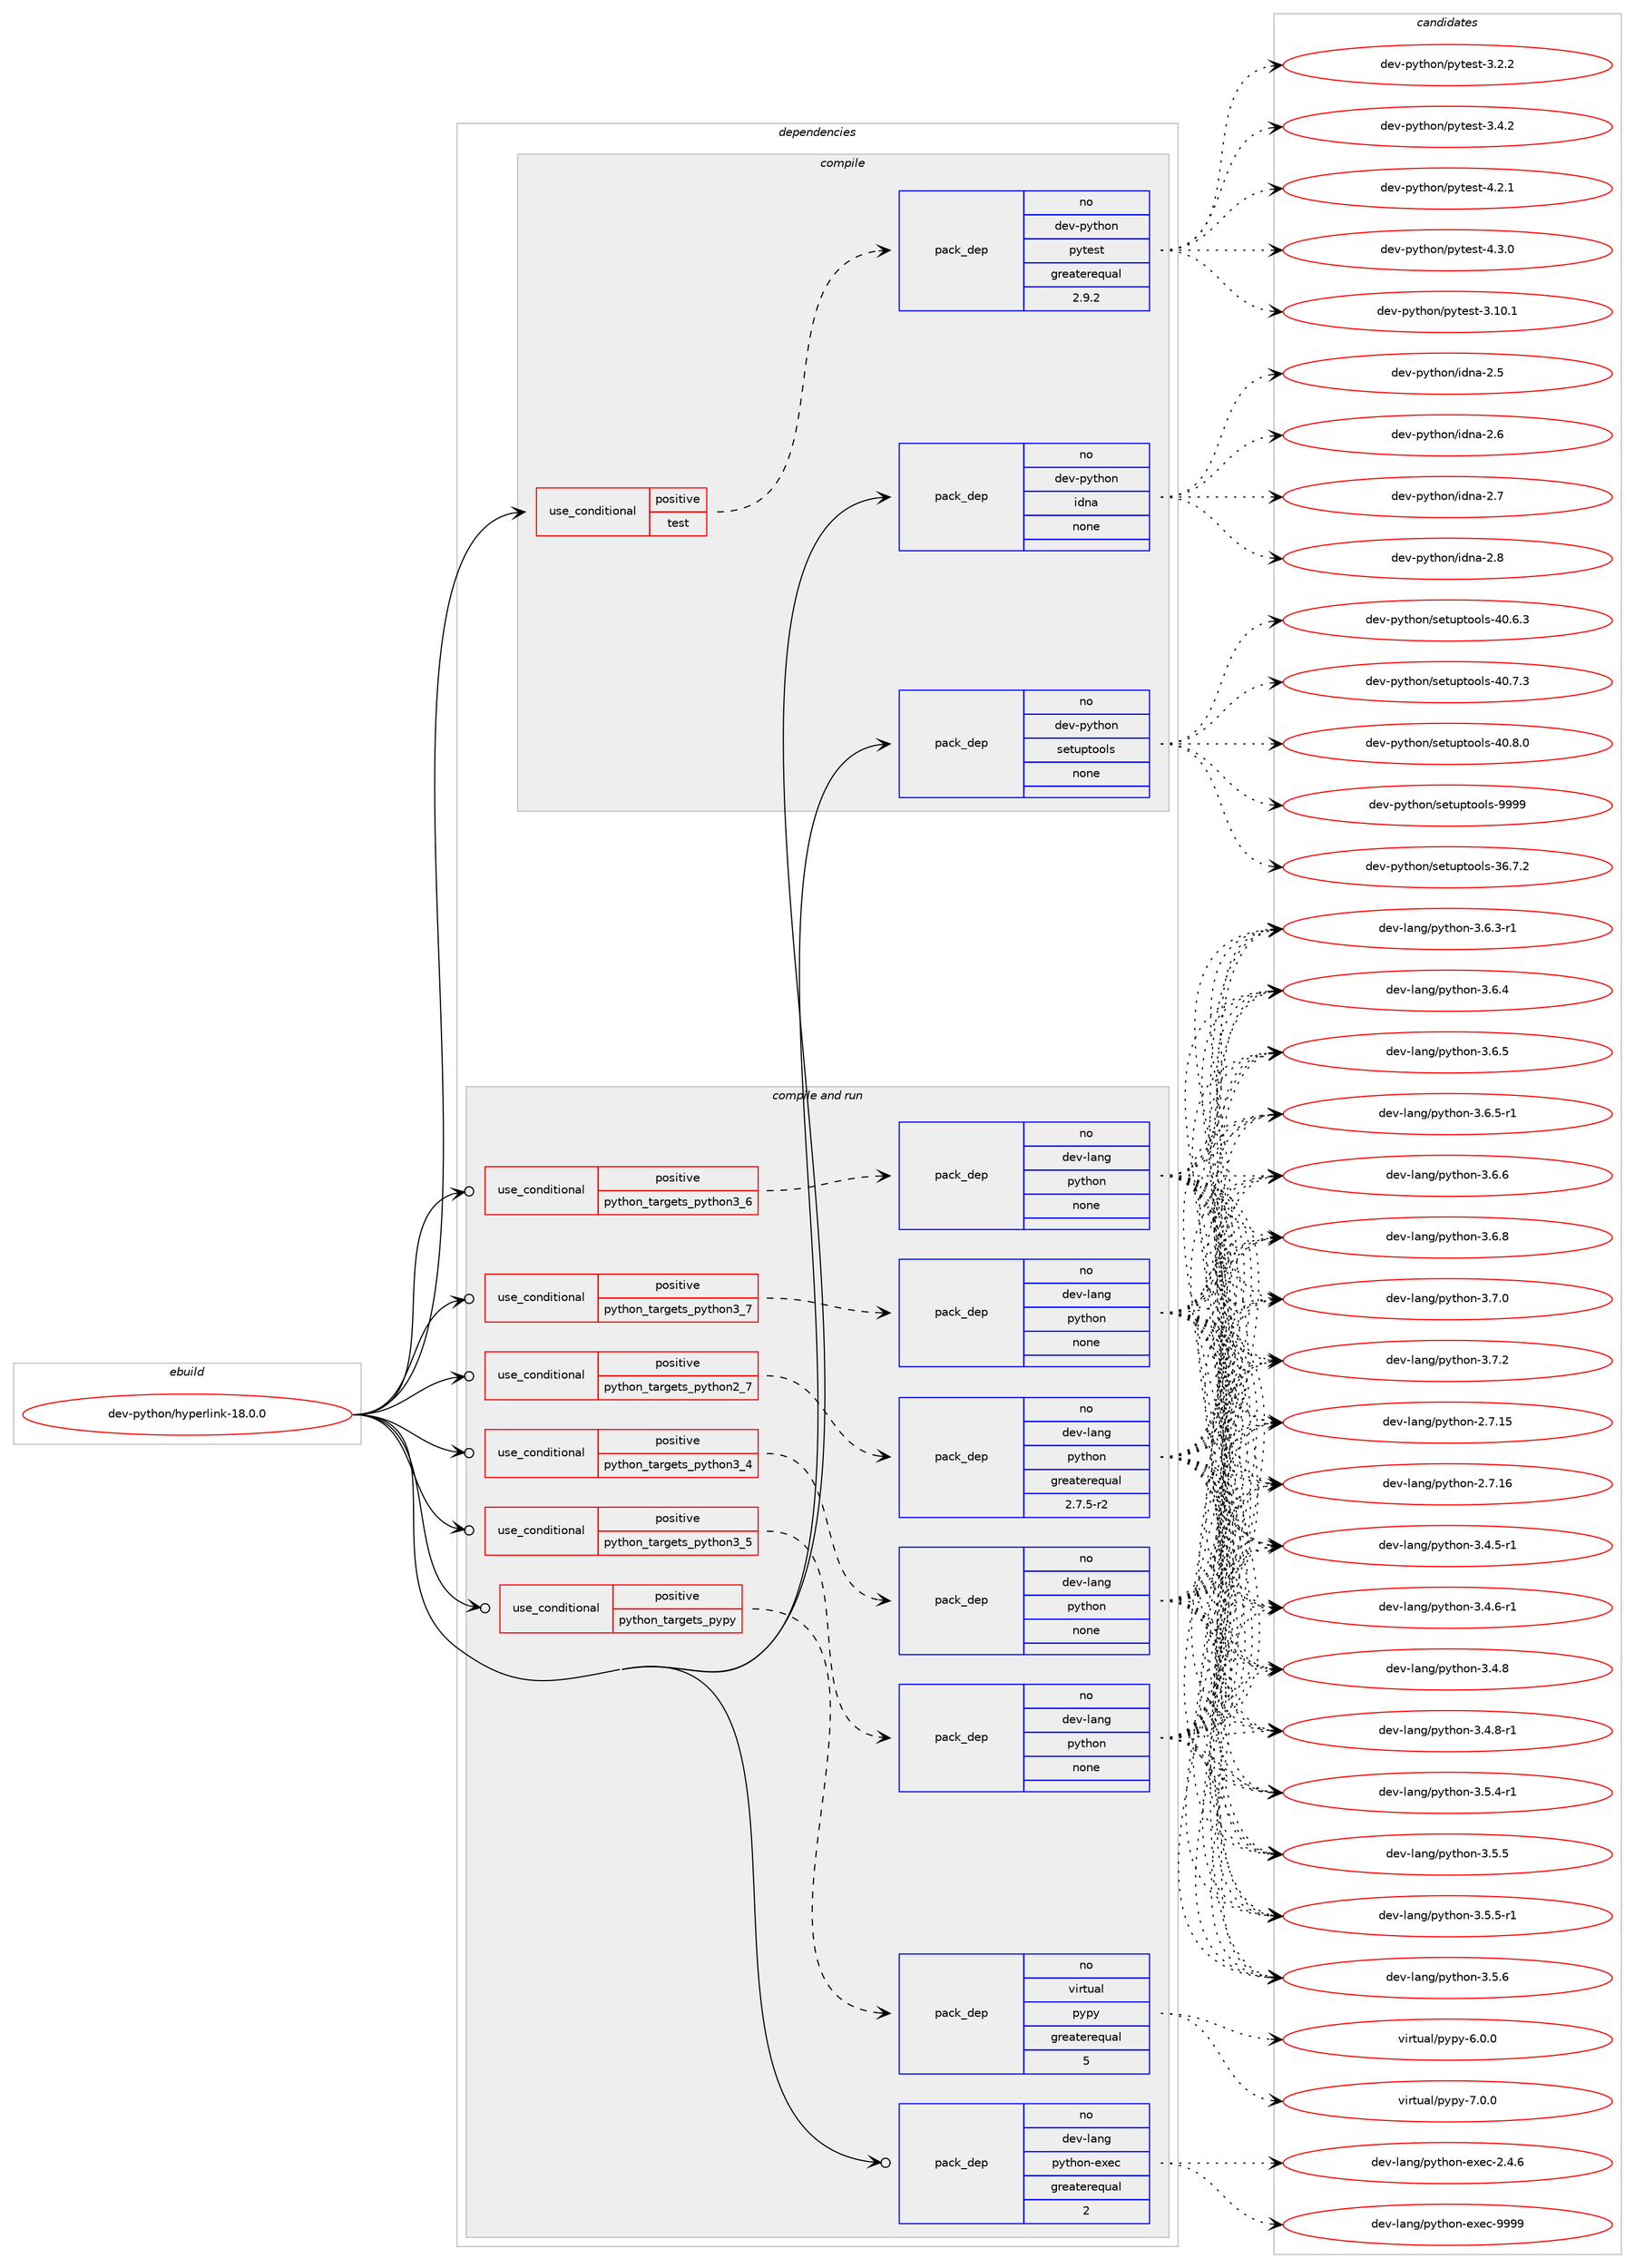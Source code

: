 digraph prolog {

# *************
# Graph options
# *************

newrank=true;
concentrate=true;
compound=true;
graph [rankdir=LR,fontname=Helvetica,fontsize=10,ranksep=1.5];#, ranksep=2.5, nodesep=0.2];
edge  [arrowhead=vee];
node  [fontname=Helvetica,fontsize=10];

# **********
# The ebuild
# **********

subgraph cluster_leftcol {
color=gray;
rank=same;
label=<<i>ebuild</i>>;
id [label="dev-python/hyperlink-18.0.0", color=red, width=4, href="../dev-python/hyperlink-18.0.0.svg"];
}

# ****************
# The dependencies
# ****************

subgraph cluster_midcol {
color=gray;
label=<<i>dependencies</i>>;
subgraph cluster_compile {
fillcolor="#eeeeee";
style=filled;
label=<<i>compile</i>>;
subgraph cond375567 {
dependency1413260 [label=<<TABLE BORDER="0" CELLBORDER="1" CELLSPACING="0" CELLPADDING="4"><TR><TD ROWSPAN="3" CELLPADDING="10">use_conditional</TD></TR><TR><TD>positive</TD></TR><TR><TD>test</TD></TR></TABLE>>, shape=none, color=red];
subgraph pack1014424 {
dependency1413261 [label=<<TABLE BORDER="0" CELLBORDER="1" CELLSPACING="0" CELLPADDING="4" WIDTH="220"><TR><TD ROWSPAN="6" CELLPADDING="30">pack_dep</TD></TR><TR><TD WIDTH="110">no</TD></TR><TR><TD>dev-python</TD></TR><TR><TD>pytest</TD></TR><TR><TD>greaterequal</TD></TR><TR><TD>2.9.2</TD></TR></TABLE>>, shape=none, color=blue];
}
dependency1413260:e -> dependency1413261:w [weight=20,style="dashed",arrowhead="vee"];
}
id:e -> dependency1413260:w [weight=20,style="solid",arrowhead="vee"];
subgraph pack1014425 {
dependency1413262 [label=<<TABLE BORDER="0" CELLBORDER="1" CELLSPACING="0" CELLPADDING="4" WIDTH="220"><TR><TD ROWSPAN="6" CELLPADDING="30">pack_dep</TD></TR><TR><TD WIDTH="110">no</TD></TR><TR><TD>dev-python</TD></TR><TR><TD>idna</TD></TR><TR><TD>none</TD></TR><TR><TD></TD></TR></TABLE>>, shape=none, color=blue];
}
id:e -> dependency1413262:w [weight=20,style="solid",arrowhead="vee"];
subgraph pack1014426 {
dependency1413263 [label=<<TABLE BORDER="0" CELLBORDER="1" CELLSPACING="0" CELLPADDING="4" WIDTH="220"><TR><TD ROWSPAN="6" CELLPADDING="30">pack_dep</TD></TR><TR><TD WIDTH="110">no</TD></TR><TR><TD>dev-python</TD></TR><TR><TD>setuptools</TD></TR><TR><TD>none</TD></TR><TR><TD></TD></TR></TABLE>>, shape=none, color=blue];
}
id:e -> dependency1413263:w [weight=20,style="solid",arrowhead="vee"];
}
subgraph cluster_compileandrun {
fillcolor="#eeeeee";
style=filled;
label=<<i>compile and run</i>>;
subgraph cond375568 {
dependency1413264 [label=<<TABLE BORDER="0" CELLBORDER="1" CELLSPACING="0" CELLPADDING="4"><TR><TD ROWSPAN="3" CELLPADDING="10">use_conditional</TD></TR><TR><TD>positive</TD></TR><TR><TD>python_targets_pypy</TD></TR></TABLE>>, shape=none, color=red];
subgraph pack1014427 {
dependency1413265 [label=<<TABLE BORDER="0" CELLBORDER="1" CELLSPACING="0" CELLPADDING="4" WIDTH="220"><TR><TD ROWSPAN="6" CELLPADDING="30">pack_dep</TD></TR><TR><TD WIDTH="110">no</TD></TR><TR><TD>virtual</TD></TR><TR><TD>pypy</TD></TR><TR><TD>greaterequal</TD></TR><TR><TD>5</TD></TR></TABLE>>, shape=none, color=blue];
}
dependency1413264:e -> dependency1413265:w [weight=20,style="dashed",arrowhead="vee"];
}
id:e -> dependency1413264:w [weight=20,style="solid",arrowhead="odotvee"];
subgraph cond375569 {
dependency1413266 [label=<<TABLE BORDER="0" CELLBORDER="1" CELLSPACING="0" CELLPADDING="4"><TR><TD ROWSPAN="3" CELLPADDING="10">use_conditional</TD></TR><TR><TD>positive</TD></TR><TR><TD>python_targets_python2_7</TD></TR></TABLE>>, shape=none, color=red];
subgraph pack1014428 {
dependency1413267 [label=<<TABLE BORDER="0" CELLBORDER="1" CELLSPACING="0" CELLPADDING="4" WIDTH="220"><TR><TD ROWSPAN="6" CELLPADDING="30">pack_dep</TD></TR><TR><TD WIDTH="110">no</TD></TR><TR><TD>dev-lang</TD></TR><TR><TD>python</TD></TR><TR><TD>greaterequal</TD></TR><TR><TD>2.7.5-r2</TD></TR></TABLE>>, shape=none, color=blue];
}
dependency1413266:e -> dependency1413267:w [weight=20,style="dashed",arrowhead="vee"];
}
id:e -> dependency1413266:w [weight=20,style="solid",arrowhead="odotvee"];
subgraph cond375570 {
dependency1413268 [label=<<TABLE BORDER="0" CELLBORDER="1" CELLSPACING="0" CELLPADDING="4"><TR><TD ROWSPAN="3" CELLPADDING="10">use_conditional</TD></TR><TR><TD>positive</TD></TR><TR><TD>python_targets_python3_4</TD></TR></TABLE>>, shape=none, color=red];
subgraph pack1014429 {
dependency1413269 [label=<<TABLE BORDER="0" CELLBORDER="1" CELLSPACING="0" CELLPADDING="4" WIDTH="220"><TR><TD ROWSPAN="6" CELLPADDING="30">pack_dep</TD></TR><TR><TD WIDTH="110">no</TD></TR><TR><TD>dev-lang</TD></TR><TR><TD>python</TD></TR><TR><TD>none</TD></TR><TR><TD></TD></TR></TABLE>>, shape=none, color=blue];
}
dependency1413268:e -> dependency1413269:w [weight=20,style="dashed",arrowhead="vee"];
}
id:e -> dependency1413268:w [weight=20,style="solid",arrowhead="odotvee"];
subgraph cond375571 {
dependency1413270 [label=<<TABLE BORDER="0" CELLBORDER="1" CELLSPACING="0" CELLPADDING="4"><TR><TD ROWSPAN="3" CELLPADDING="10">use_conditional</TD></TR><TR><TD>positive</TD></TR><TR><TD>python_targets_python3_5</TD></TR></TABLE>>, shape=none, color=red];
subgraph pack1014430 {
dependency1413271 [label=<<TABLE BORDER="0" CELLBORDER="1" CELLSPACING="0" CELLPADDING="4" WIDTH="220"><TR><TD ROWSPAN="6" CELLPADDING="30">pack_dep</TD></TR><TR><TD WIDTH="110">no</TD></TR><TR><TD>dev-lang</TD></TR><TR><TD>python</TD></TR><TR><TD>none</TD></TR><TR><TD></TD></TR></TABLE>>, shape=none, color=blue];
}
dependency1413270:e -> dependency1413271:w [weight=20,style="dashed",arrowhead="vee"];
}
id:e -> dependency1413270:w [weight=20,style="solid",arrowhead="odotvee"];
subgraph cond375572 {
dependency1413272 [label=<<TABLE BORDER="0" CELLBORDER="1" CELLSPACING="0" CELLPADDING="4"><TR><TD ROWSPAN="3" CELLPADDING="10">use_conditional</TD></TR><TR><TD>positive</TD></TR><TR><TD>python_targets_python3_6</TD></TR></TABLE>>, shape=none, color=red];
subgraph pack1014431 {
dependency1413273 [label=<<TABLE BORDER="0" CELLBORDER="1" CELLSPACING="0" CELLPADDING="4" WIDTH="220"><TR><TD ROWSPAN="6" CELLPADDING="30">pack_dep</TD></TR><TR><TD WIDTH="110">no</TD></TR><TR><TD>dev-lang</TD></TR><TR><TD>python</TD></TR><TR><TD>none</TD></TR><TR><TD></TD></TR></TABLE>>, shape=none, color=blue];
}
dependency1413272:e -> dependency1413273:w [weight=20,style="dashed",arrowhead="vee"];
}
id:e -> dependency1413272:w [weight=20,style="solid",arrowhead="odotvee"];
subgraph cond375573 {
dependency1413274 [label=<<TABLE BORDER="0" CELLBORDER="1" CELLSPACING="0" CELLPADDING="4"><TR><TD ROWSPAN="3" CELLPADDING="10">use_conditional</TD></TR><TR><TD>positive</TD></TR><TR><TD>python_targets_python3_7</TD></TR></TABLE>>, shape=none, color=red];
subgraph pack1014432 {
dependency1413275 [label=<<TABLE BORDER="0" CELLBORDER="1" CELLSPACING="0" CELLPADDING="4" WIDTH="220"><TR><TD ROWSPAN="6" CELLPADDING="30">pack_dep</TD></TR><TR><TD WIDTH="110">no</TD></TR><TR><TD>dev-lang</TD></TR><TR><TD>python</TD></TR><TR><TD>none</TD></TR><TR><TD></TD></TR></TABLE>>, shape=none, color=blue];
}
dependency1413274:e -> dependency1413275:w [weight=20,style="dashed",arrowhead="vee"];
}
id:e -> dependency1413274:w [weight=20,style="solid",arrowhead="odotvee"];
subgraph pack1014433 {
dependency1413276 [label=<<TABLE BORDER="0" CELLBORDER="1" CELLSPACING="0" CELLPADDING="4" WIDTH="220"><TR><TD ROWSPAN="6" CELLPADDING="30">pack_dep</TD></TR><TR><TD WIDTH="110">no</TD></TR><TR><TD>dev-lang</TD></TR><TR><TD>python-exec</TD></TR><TR><TD>greaterequal</TD></TR><TR><TD>2</TD></TR></TABLE>>, shape=none, color=blue];
}
id:e -> dependency1413276:w [weight=20,style="solid",arrowhead="odotvee"];
}
subgraph cluster_run {
fillcolor="#eeeeee";
style=filled;
label=<<i>run</i>>;
}
}

# **************
# The candidates
# **************

subgraph cluster_choices {
rank=same;
color=gray;
label=<<i>candidates</i>>;

subgraph choice1014424 {
color=black;
nodesep=1;
choice100101118451121211161041111104711212111610111511645514649484649 [label="dev-python/pytest-3.10.1", color=red, width=4,href="../dev-python/pytest-3.10.1.svg"];
choice1001011184511212111610411111047112121116101115116455146504650 [label="dev-python/pytest-3.2.2", color=red, width=4,href="../dev-python/pytest-3.2.2.svg"];
choice1001011184511212111610411111047112121116101115116455146524650 [label="dev-python/pytest-3.4.2", color=red, width=4,href="../dev-python/pytest-3.4.2.svg"];
choice1001011184511212111610411111047112121116101115116455246504649 [label="dev-python/pytest-4.2.1", color=red, width=4,href="../dev-python/pytest-4.2.1.svg"];
choice1001011184511212111610411111047112121116101115116455246514648 [label="dev-python/pytest-4.3.0", color=red, width=4,href="../dev-python/pytest-4.3.0.svg"];
dependency1413261:e -> choice100101118451121211161041111104711212111610111511645514649484649:w [style=dotted,weight="100"];
dependency1413261:e -> choice1001011184511212111610411111047112121116101115116455146504650:w [style=dotted,weight="100"];
dependency1413261:e -> choice1001011184511212111610411111047112121116101115116455146524650:w [style=dotted,weight="100"];
dependency1413261:e -> choice1001011184511212111610411111047112121116101115116455246504649:w [style=dotted,weight="100"];
dependency1413261:e -> choice1001011184511212111610411111047112121116101115116455246514648:w [style=dotted,weight="100"];
}
subgraph choice1014425 {
color=black;
nodesep=1;
choice10010111845112121116104111110471051001109745504653 [label="dev-python/idna-2.5", color=red, width=4,href="../dev-python/idna-2.5.svg"];
choice10010111845112121116104111110471051001109745504654 [label="dev-python/idna-2.6", color=red, width=4,href="../dev-python/idna-2.6.svg"];
choice10010111845112121116104111110471051001109745504655 [label="dev-python/idna-2.7", color=red, width=4,href="../dev-python/idna-2.7.svg"];
choice10010111845112121116104111110471051001109745504656 [label="dev-python/idna-2.8", color=red, width=4,href="../dev-python/idna-2.8.svg"];
dependency1413262:e -> choice10010111845112121116104111110471051001109745504653:w [style=dotted,weight="100"];
dependency1413262:e -> choice10010111845112121116104111110471051001109745504654:w [style=dotted,weight="100"];
dependency1413262:e -> choice10010111845112121116104111110471051001109745504655:w [style=dotted,weight="100"];
dependency1413262:e -> choice10010111845112121116104111110471051001109745504656:w [style=dotted,weight="100"];
}
subgraph choice1014426 {
color=black;
nodesep=1;
choice100101118451121211161041111104711510111611711211611111110811545515446554650 [label="dev-python/setuptools-36.7.2", color=red, width=4,href="../dev-python/setuptools-36.7.2.svg"];
choice100101118451121211161041111104711510111611711211611111110811545524846544651 [label="dev-python/setuptools-40.6.3", color=red, width=4,href="../dev-python/setuptools-40.6.3.svg"];
choice100101118451121211161041111104711510111611711211611111110811545524846554651 [label="dev-python/setuptools-40.7.3", color=red, width=4,href="../dev-python/setuptools-40.7.3.svg"];
choice100101118451121211161041111104711510111611711211611111110811545524846564648 [label="dev-python/setuptools-40.8.0", color=red, width=4,href="../dev-python/setuptools-40.8.0.svg"];
choice10010111845112121116104111110471151011161171121161111111081154557575757 [label="dev-python/setuptools-9999", color=red, width=4,href="../dev-python/setuptools-9999.svg"];
dependency1413263:e -> choice100101118451121211161041111104711510111611711211611111110811545515446554650:w [style=dotted,weight="100"];
dependency1413263:e -> choice100101118451121211161041111104711510111611711211611111110811545524846544651:w [style=dotted,weight="100"];
dependency1413263:e -> choice100101118451121211161041111104711510111611711211611111110811545524846554651:w [style=dotted,weight="100"];
dependency1413263:e -> choice100101118451121211161041111104711510111611711211611111110811545524846564648:w [style=dotted,weight="100"];
dependency1413263:e -> choice10010111845112121116104111110471151011161171121161111111081154557575757:w [style=dotted,weight="100"];
}
subgraph choice1014427 {
color=black;
nodesep=1;
choice1181051141161179710847112121112121455446484648 [label="virtual/pypy-6.0.0", color=red, width=4,href="../virtual/pypy-6.0.0.svg"];
choice1181051141161179710847112121112121455546484648 [label="virtual/pypy-7.0.0", color=red, width=4,href="../virtual/pypy-7.0.0.svg"];
dependency1413265:e -> choice1181051141161179710847112121112121455446484648:w [style=dotted,weight="100"];
dependency1413265:e -> choice1181051141161179710847112121112121455546484648:w [style=dotted,weight="100"];
}
subgraph choice1014428 {
color=black;
nodesep=1;
choice10010111845108971101034711212111610411111045504655464953 [label="dev-lang/python-2.7.15", color=red, width=4,href="../dev-lang/python-2.7.15.svg"];
choice10010111845108971101034711212111610411111045504655464954 [label="dev-lang/python-2.7.16", color=red, width=4,href="../dev-lang/python-2.7.16.svg"];
choice1001011184510897110103471121211161041111104551465246534511449 [label="dev-lang/python-3.4.5-r1", color=red, width=4,href="../dev-lang/python-3.4.5-r1.svg"];
choice1001011184510897110103471121211161041111104551465246544511449 [label="dev-lang/python-3.4.6-r1", color=red, width=4,href="../dev-lang/python-3.4.6-r1.svg"];
choice100101118451089711010347112121116104111110455146524656 [label="dev-lang/python-3.4.8", color=red, width=4,href="../dev-lang/python-3.4.8.svg"];
choice1001011184510897110103471121211161041111104551465246564511449 [label="dev-lang/python-3.4.8-r1", color=red, width=4,href="../dev-lang/python-3.4.8-r1.svg"];
choice1001011184510897110103471121211161041111104551465346524511449 [label="dev-lang/python-3.5.4-r1", color=red, width=4,href="../dev-lang/python-3.5.4-r1.svg"];
choice100101118451089711010347112121116104111110455146534653 [label="dev-lang/python-3.5.5", color=red, width=4,href="../dev-lang/python-3.5.5.svg"];
choice1001011184510897110103471121211161041111104551465346534511449 [label="dev-lang/python-3.5.5-r1", color=red, width=4,href="../dev-lang/python-3.5.5-r1.svg"];
choice100101118451089711010347112121116104111110455146534654 [label="dev-lang/python-3.5.6", color=red, width=4,href="../dev-lang/python-3.5.6.svg"];
choice1001011184510897110103471121211161041111104551465446514511449 [label="dev-lang/python-3.6.3-r1", color=red, width=4,href="../dev-lang/python-3.6.3-r1.svg"];
choice100101118451089711010347112121116104111110455146544652 [label="dev-lang/python-3.6.4", color=red, width=4,href="../dev-lang/python-3.6.4.svg"];
choice100101118451089711010347112121116104111110455146544653 [label="dev-lang/python-3.6.5", color=red, width=4,href="../dev-lang/python-3.6.5.svg"];
choice1001011184510897110103471121211161041111104551465446534511449 [label="dev-lang/python-3.6.5-r1", color=red, width=4,href="../dev-lang/python-3.6.5-r1.svg"];
choice100101118451089711010347112121116104111110455146544654 [label="dev-lang/python-3.6.6", color=red, width=4,href="../dev-lang/python-3.6.6.svg"];
choice100101118451089711010347112121116104111110455146544656 [label="dev-lang/python-3.6.8", color=red, width=4,href="../dev-lang/python-3.6.8.svg"];
choice100101118451089711010347112121116104111110455146554648 [label="dev-lang/python-3.7.0", color=red, width=4,href="../dev-lang/python-3.7.0.svg"];
choice100101118451089711010347112121116104111110455146554650 [label="dev-lang/python-3.7.2", color=red, width=4,href="../dev-lang/python-3.7.2.svg"];
dependency1413267:e -> choice10010111845108971101034711212111610411111045504655464953:w [style=dotted,weight="100"];
dependency1413267:e -> choice10010111845108971101034711212111610411111045504655464954:w [style=dotted,weight="100"];
dependency1413267:e -> choice1001011184510897110103471121211161041111104551465246534511449:w [style=dotted,weight="100"];
dependency1413267:e -> choice1001011184510897110103471121211161041111104551465246544511449:w [style=dotted,weight="100"];
dependency1413267:e -> choice100101118451089711010347112121116104111110455146524656:w [style=dotted,weight="100"];
dependency1413267:e -> choice1001011184510897110103471121211161041111104551465246564511449:w [style=dotted,weight="100"];
dependency1413267:e -> choice1001011184510897110103471121211161041111104551465346524511449:w [style=dotted,weight="100"];
dependency1413267:e -> choice100101118451089711010347112121116104111110455146534653:w [style=dotted,weight="100"];
dependency1413267:e -> choice1001011184510897110103471121211161041111104551465346534511449:w [style=dotted,weight="100"];
dependency1413267:e -> choice100101118451089711010347112121116104111110455146534654:w [style=dotted,weight="100"];
dependency1413267:e -> choice1001011184510897110103471121211161041111104551465446514511449:w [style=dotted,weight="100"];
dependency1413267:e -> choice100101118451089711010347112121116104111110455146544652:w [style=dotted,weight="100"];
dependency1413267:e -> choice100101118451089711010347112121116104111110455146544653:w [style=dotted,weight="100"];
dependency1413267:e -> choice1001011184510897110103471121211161041111104551465446534511449:w [style=dotted,weight="100"];
dependency1413267:e -> choice100101118451089711010347112121116104111110455146544654:w [style=dotted,weight="100"];
dependency1413267:e -> choice100101118451089711010347112121116104111110455146544656:w [style=dotted,weight="100"];
dependency1413267:e -> choice100101118451089711010347112121116104111110455146554648:w [style=dotted,weight="100"];
dependency1413267:e -> choice100101118451089711010347112121116104111110455146554650:w [style=dotted,weight="100"];
}
subgraph choice1014429 {
color=black;
nodesep=1;
choice10010111845108971101034711212111610411111045504655464953 [label="dev-lang/python-2.7.15", color=red, width=4,href="../dev-lang/python-2.7.15.svg"];
choice10010111845108971101034711212111610411111045504655464954 [label="dev-lang/python-2.7.16", color=red, width=4,href="../dev-lang/python-2.7.16.svg"];
choice1001011184510897110103471121211161041111104551465246534511449 [label="dev-lang/python-3.4.5-r1", color=red, width=4,href="../dev-lang/python-3.4.5-r1.svg"];
choice1001011184510897110103471121211161041111104551465246544511449 [label="dev-lang/python-3.4.6-r1", color=red, width=4,href="../dev-lang/python-3.4.6-r1.svg"];
choice100101118451089711010347112121116104111110455146524656 [label="dev-lang/python-3.4.8", color=red, width=4,href="../dev-lang/python-3.4.8.svg"];
choice1001011184510897110103471121211161041111104551465246564511449 [label="dev-lang/python-3.4.8-r1", color=red, width=4,href="../dev-lang/python-3.4.8-r1.svg"];
choice1001011184510897110103471121211161041111104551465346524511449 [label="dev-lang/python-3.5.4-r1", color=red, width=4,href="../dev-lang/python-3.5.4-r1.svg"];
choice100101118451089711010347112121116104111110455146534653 [label="dev-lang/python-3.5.5", color=red, width=4,href="../dev-lang/python-3.5.5.svg"];
choice1001011184510897110103471121211161041111104551465346534511449 [label="dev-lang/python-3.5.5-r1", color=red, width=4,href="../dev-lang/python-3.5.5-r1.svg"];
choice100101118451089711010347112121116104111110455146534654 [label="dev-lang/python-3.5.6", color=red, width=4,href="../dev-lang/python-3.5.6.svg"];
choice1001011184510897110103471121211161041111104551465446514511449 [label="dev-lang/python-3.6.3-r1", color=red, width=4,href="../dev-lang/python-3.6.3-r1.svg"];
choice100101118451089711010347112121116104111110455146544652 [label="dev-lang/python-3.6.4", color=red, width=4,href="../dev-lang/python-3.6.4.svg"];
choice100101118451089711010347112121116104111110455146544653 [label="dev-lang/python-3.6.5", color=red, width=4,href="../dev-lang/python-3.6.5.svg"];
choice1001011184510897110103471121211161041111104551465446534511449 [label="dev-lang/python-3.6.5-r1", color=red, width=4,href="../dev-lang/python-3.6.5-r1.svg"];
choice100101118451089711010347112121116104111110455146544654 [label="dev-lang/python-3.6.6", color=red, width=4,href="../dev-lang/python-3.6.6.svg"];
choice100101118451089711010347112121116104111110455146544656 [label="dev-lang/python-3.6.8", color=red, width=4,href="../dev-lang/python-3.6.8.svg"];
choice100101118451089711010347112121116104111110455146554648 [label="dev-lang/python-3.7.0", color=red, width=4,href="../dev-lang/python-3.7.0.svg"];
choice100101118451089711010347112121116104111110455146554650 [label="dev-lang/python-3.7.2", color=red, width=4,href="../dev-lang/python-3.7.2.svg"];
dependency1413269:e -> choice10010111845108971101034711212111610411111045504655464953:w [style=dotted,weight="100"];
dependency1413269:e -> choice10010111845108971101034711212111610411111045504655464954:w [style=dotted,weight="100"];
dependency1413269:e -> choice1001011184510897110103471121211161041111104551465246534511449:w [style=dotted,weight="100"];
dependency1413269:e -> choice1001011184510897110103471121211161041111104551465246544511449:w [style=dotted,weight="100"];
dependency1413269:e -> choice100101118451089711010347112121116104111110455146524656:w [style=dotted,weight="100"];
dependency1413269:e -> choice1001011184510897110103471121211161041111104551465246564511449:w [style=dotted,weight="100"];
dependency1413269:e -> choice1001011184510897110103471121211161041111104551465346524511449:w [style=dotted,weight="100"];
dependency1413269:e -> choice100101118451089711010347112121116104111110455146534653:w [style=dotted,weight="100"];
dependency1413269:e -> choice1001011184510897110103471121211161041111104551465346534511449:w [style=dotted,weight="100"];
dependency1413269:e -> choice100101118451089711010347112121116104111110455146534654:w [style=dotted,weight="100"];
dependency1413269:e -> choice1001011184510897110103471121211161041111104551465446514511449:w [style=dotted,weight="100"];
dependency1413269:e -> choice100101118451089711010347112121116104111110455146544652:w [style=dotted,weight="100"];
dependency1413269:e -> choice100101118451089711010347112121116104111110455146544653:w [style=dotted,weight="100"];
dependency1413269:e -> choice1001011184510897110103471121211161041111104551465446534511449:w [style=dotted,weight="100"];
dependency1413269:e -> choice100101118451089711010347112121116104111110455146544654:w [style=dotted,weight="100"];
dependency1413269:e -> choice100101118451089711010347112121116104111110455146544656:w [style=dotted,weight="100"];
dependency1413269:e -> choice100101118451089711010347112121116104111110455146554648:w [style=dotted,weight="100"];
dependency1413269:e -> choice100101118451089711010347112121116104111110455146554650:w [style=dotted,weight="100"];
}
subgraph choice1014430 {
color=black;
nodesep=1;
choice10010111845108971101034711212111610411111045504655464953 [label="dev-lang/python-2.7.15", color=red, width=4,href="../dev-lang/python-2.7.15.svg"];
choice10010111845108971101034711212111610411111045504655464954 [label="dev-lang/python-2.7.16", color=red, width=4,href="../dev-lang/python-2.7.16.svg"];
choice1001011184510897110103471121211161041111104551465246534511449 [label="dev-lang/python-3.4.5-r1", color=red, width=4,href="../dev-lang/python-3.4.5-r1.svg"];
choice1001011184510897110103471121211161041111104551465246544511449 [label="dev-lang/python-3.4.6-r1", color=red, width=4,href="../dev-lang/python-3.4.6-r1.svg"];
choice100101118451089711010347112121116104111110455146524656 [label="dev-lang/python-3.4.8", color=red, width=4,href="../dev-lang/python-3.4.8.svg"];
choice1001011184510897110103471121211161041111104551465246564511449 [label="dev-lang/python-3.4.8-r1", color=red, width=4,href="../dev-lang/python-3.4.8-r1.svg"];
choice1001011184510897110103471121211161041111104551465346524511449 [label="dev-lang/python-3.5.4-r1", color=red, width=4,href="../dev-lang/python-3.5.4-r1.svg"];
choice100101118451089711010347112121116104111110455146534653 [label="dev-lang/python-3.5.5", color=red, width=4,href="../dev-lang/python-3.5.5.svg"];
choice1001011184510897110103471121211161041111104551465346534511449 [label="dev-lang/python-3.5.5-r1", color=red, width=4,href="../dev-lang/python-3.5.5-r1.svg"];
choice100101118451089711010347112121116104111110455146534654 [label="dev-lang/python-3.5.6", color=red, width=4,href="../dev-lang/python-3.5.6.svg"];
choice1001011184510897110103471121211161041111104551465446514511449 [label="dev-lang/python-3.6.3-r1", color=red, width=4,href="../dev-lang/python-3.6.3-r1.svg"];
choice100101118451089711010347112121116104111110455146544652 [label="dev-lang/python-3.6.4", color=red, width=4,href="../dev-lang/python-3.6.4.svg"];
choice100101118451089711010347112121116104111110455146544653 [label="dev-lang/python-3.6.5", color=red, width=4,href="../dev-lang/python-3.6.5.svg"];
choice1001011184510897110103471121211161041111104551465446534511449 [label="dev-lang/python-3.6.5-r1", color=red, width=4,href="../dev-lang/python-3.6.5-r1.svg"];
choice100101118451089711010347112121116104111110455146544654 [label="dev-lang/python-3.6.6", color=red, width=4,href="../dev-lang/python-3.6.6.svg"];
choice100101118451089711010347112121116104111110455146544656 [label="dev-lang/python-3.6.8", color=red, width=4,href="../dev-lang/python-3.6.8.svg"];
choice100101118451089711010347112121116104111110455146554648 [label="dev-lang/python-3.7.0", color=red, width=4,href="../dev-lang/python-3.7.0.svg"];
choice100101118451089711010347112121116104111110455146554650 [label="dev-lang/python-3.7.2", color=red, width=4,href="../dev-lang/python-3.7.2.svg"];
dependency1413271:e -> choice10010111845108971101034711212111610411111045504655464953:w [style=dotted,weight="100"];
dependency1413271:e -> choice10010111845108971101034711212111610411111045504655464954:w [style=dotted,weight="100"];
dependency1413271:e -> choice1001011184510897110103471121211161041111104551465246534511449:w [style=dotted,weight="100"];
dependency1413271:e -> choice1001011184510897110103471121211161041111104551465246544511449:w [style=dotted,weight="100"];
dependency1413271:e -> choice100101118451089711010347112121116104111110455146524656:w [style=dotted,weight="100"];
dependency1413271:e -> choice1001011184510897110103471121211161041111104551465246564511449:w [style=dotted,weight="100"];
dependency1413271:e -> choice1001011184510897110103471121211161041111104551465346524511449:w [style=dotted,weight="100"];
dependency1413271:e -> choice100101118451089711010347112121116104111110455146534653:w [style=dotted,weight="100"];
dependency1413271:e -> choice1001011184510897110103471121211161041111104551465346534511449:w [style=dotted,weight="100"];
dependency1413271:e -> choice100101118451089711010347112121116104111110455146534654:w [style=dotted,weight="100"];
dependency1413271:e -> choice1001011184510897110103471121211161041111104551465446514511449:w [style=dotted,weight="100"];
dependency1413271:e -> choice100101118451089711010347112121116104111110455146544652:w [style=dotted,weight="100"];
dependency1413271:e -> choice100101118451089711010347112121116104111110455146544653:w [style=dotted,weight="100"];
dependency1413271:e -> choice1001011184510897110103471121211161041111104551465446534511449:w [style=dotted,weight="100"];
dependency1413271:e -> choice100101118451089711010347112121116104111110455146544654:w [style=dotted,weight="100"];
dependency1413271:e -> choice100101118451089711010347112121116104111110455146544656:w [style=dotted,weight="100"];
dependency1413271:e -> choice100101118451089711010347112121116104111110455146554648:w [style=dotted,weight="100"];
dependency1413271:e -> choice100101118451089711010347112121116104111110455146554650:w [style=dotted,weight="100"];
}
subgraph choice1014431 {
color=black;
nodesep=1;
choice10010111845108971101034711212111610411111045504655464953 [label="dev-lang/python-2.7.15", color=red, width=4,href="../dev-lang/python-2.7.15.svg"];
choice10010111845108971101034711212111610411111045504655464954 [label="dev-lang/python-2.7.16", color=red, width=4,href="../dev-lang/python-2.7.16.svg"];
choice1001011184510897110103471121211161041111104551465246534511449 [label="dev-lang/python-3.4.5-r1", color=red, width=4,href="../dev-lang/python-3.4.5-r1.svg"];
choice1001011184510897110103471121211161041111104551465246544511449 [label="dev-lang/python-3.4.6-r1", color=red, width=4,href="../dev-lang/python-3.4.6-r1.svg"];
choice100101118451089711010347112121116104111110455146524656 [label="dev-lang/python-3.4.8", color=red, width=4,href="../dev-lang/python-3.4.8.svg"];
choice1001011184510897110103471121211161041111104551465246564511449 [label="dev-lang/python-3.4.8-r1", color=red, width=4,href="../dev-lang/python-3.4.8-r1.svg"];
choice1001011184510897110103471121211161041111104551465346524511449 [label="dev-lang/python-3.5.4-r1", color=red, width=4,href="../dev-lang/python-3.5.4-r1.svg"];
choice100101118451089711010347112121116104111110455146534653 [label="dev-lang/python-3.5.5", color=red, width=4,href="../dev-lang/python-3.5.5.svg"];
choice1001011184510897110103471121211161041111104551465346534511449 [label="dev-lang/python-3.5.5-r1", color=red, width=4,href="../dev-lang/python-3.5.5-r1.svg"];
choice100101118451089711010347112121116104111110455146534654 [label="dev-lang/python-3.5.6", color=red, width=4,href="../dev-lang/python-3.5.6.svg"];
choice1001011184510897110103471121211161041111104551465446514511449 [label="dev-lang/python-3.6.3-r1", color=red, width=4,href="../dev-lang/python-3.6.3-r1.svg"];
choice100101118451089711010347112121116104111110455146544652 [label="dev-lang/python-3.6.4", color=red, width=4,href="../dev-lang/python-3.6.4.svg"];
choice100101118451089711010347112121116104111110455146544653 [label="dev-lang/python-3.6.5", color=red, width=4,href="../dev-lang/python-3.6.5.svg"];
choice1001011184510897110103471121211161041111104551465446534511449 [label="dev-lang/python-3.6.5-r1", color=red, width=4,href="../dev-lang/python-3.6.5-r1.svg"];
choice100101118451089711010347112121116104111110455146544654 [label="dev-lang/python-3.6.6", color=red, width=4,href="../dev-lang/python-3.6.6.svg"];
choice100101118451089711010347112121116104111110455146544656 [label="dev-lang/python-3.6.8", color=red, width=4,href="../dev-lang/python-3.6.8.svg"];
choice100101118451089711010347112121116104111110455146554648 [label="dev-lang/python-3.7.0", color=red, width=4,href="../dev-lang/python-3.7.0.svg"];
choice100101118451089711010347112121116104111110455146554650 [label="dev-lang/python-3.7.2", color=red, width=4,href="../dev-lang/python-3.7.2.svg"];
dependency1413273:e -> choice10010111845108971101034711212111610411111045504655464953:w [style=dotted,weight="100"];
dependency1413273:e -> choice10010111845108971101034711212111610411111045504655464954:w [style=dotted,weight="100"];
dependency1413273:e -> choice1001011184510897110103471121211161041111104551465246534511449:w [style=dotted,weight="100"];
dependency1413273:e -> choice1001011184510897110103471121211161041111104551465246544511449:w [style=dotted,weight="100"];
dependency1413273:e -> choice100101118451089711010347112121116104111110455146524656:w [style=dotted,weight="100"];
dependency1413273:e -> choice1001011184510897110103471121211161041111104551465246564511449:w [style=dotted,weight="100"];
dependency1413273:e -> choice1001011184510897110103471121211161041111104551465346524511449:w [style=dotted,weight="100"];
dependency1413273:e -> choice100101118451089711010347112121116104111110455146534653:w [style=dotted,weight="100"];
dependency1413273:e -> choice1001011184510897110103471121211161041111104551465346534511449:w [style=dotted,weight="100"];
dependency1413273:e -> choice100101118451089711010347112121116104111110455146534654:w [style=dotted,weight="100"];
dependency1413273:e -> choice1001011184510897110103471121211161041111104551465446514511449:w [style=dotted,weight="100"];
dependency1413273:e -> choice100101118451089711010347112121116104111110455146544652:w [style=dotted,weight="100"];
dependency1413273:e -> choice100101118451089711010347112121116104111110455146544653:w [style=dotted,weight="100"];
dependency1413273:e -> choice1001011184510897110103471121211161041111104551465446534511449:w [style=dotted,weight="100"];
dependency1413273:e -> choice100101118451089711010347112121116104111110455146544654:w [style=dotted,weight="100"];
dependency1413273:e -> choice100101118451089711010347112121116104111110455146544656:w [style=dotted,weight="100"];
dependency1413273:e -> choice100101118451089711010347112121116104111110455146554648:w [style=dotted,weight="100"];
dependency1413273:e -> choice100101118451089711010347112121116104111110455146554650:w [style=dotted,weight="100"];
}
subgraph choice1014432 {
color=black;
nodesep=1;
choice10010111845108971101034711212111610411111045504655464953 [label="dev-lang/python-2.7.15", color=red, width=4,href="../dev-lang/python-2.7.15.svg"];
choice10010111845108971101034711212111610411111045504655464954 [label="dev-lang/python-2.7.16", color=red, width=4,href="../dev-lang/python-2.7.16.svg"];
choice1001011184510897110103471121211161041111104551465246534511449 [label="dev-lang/python-3.4.5-r1", color=red, width=4,href="../dev-lang/python-3.4.5-r1.svg"];
choice1001011184510897110103471121211161041111104551465246544511449 [label="dev-lang/python-3.4.6-r1", color=red, width=4,href="../dev-lang/python-3.4.6-r1.svg"];
choice100101118451089711010347112121116104111110455146524656 [label="dev-lang/python-3.4.8", color=red, width=4,href="../dev-lang/python-3.4.8.svg"];
choice1001011184510897110103471121211161041111104551465246564511449 [label="dev-lang/python-3.4.8-r1", color=red, width=4,href="../dev-lang/python-3.4.8-r1.svg"];
choice1001011184510897110103471121211161041111104551465346524511449 [label="dev-lang/python-3.5.4-r1", color=red, width=4,href="../dev-lang/python-3.5.4-r1.svg"];
choice100101118451089711010347112121116104111110455146534653 [label="dev-lang/python-3.5.5", color=red, width=4,href="../dev-lang/python-3.5.5.svg"];
choice1001011184510897110103471121211161041111104551465346534511449 [label="dev-lang/python-3.5.5-r1", color=red, width=4,href="../dev-lang/python-3.5.5-r1.svg"];
choice100101118451089711010347112121116104111110455146534654 [label="dev-lang/python-3.5.6", color=red, width=4,href="../dev-lang/python-3.5.6.svg"];
choice1001011184510897110103471121211161041111104551465446514511449 [label="dev-lang/python-3.6.3-r1", color=red, width=4,href="../dev-lang/python-3.6.3-r1.svg"];
choice100101118451089711010347112121116104111110455146544652 [label="dev-lang/python-3.6.4", color=red, width=4,href="../dev-lang/python-3.6.4.svg"];
choice100101118451089711010347112121116104111110455146544653 [label="dev-lang/python-3.6.5", color=red, width=4,href="../dev-lang/python-3.6.5.svg"];
choice1001011184510897110103471121211161041111104551465446534511449 [label="dev-lang/python-3.6.5-r1", color=red, width=4,href="../dev-lang/python-3.6.5-r1.svg"];
choice100101118451089711010347112121116104111110455146544654 [label="dev-lang/python-3.6.6", color=red, width=4,href="../dev-lang/python-3.6.6.svg"];
choice100101118451089711010347112121116104111110455146544656 [label="dev-lang/python-3.6.8", color=red, width=4,href="../dev-lang/python-3.6.8.svg"];
choice100101118451089711010347112121116104111110455146554648 [label="dev-lang/python-3.7.0", color=red, width=4,href="../dev-lang/python-3.7.0.svg"];
choice100101118451089711010347112121116104111110455146554650 [label="dev-lang/python-3.7.2", color=red, width=4,href="../dev-lang/python-3.7.2.svg"];
dependency1413275:e -> choice10010111845108971101034711212111610411111045504655464953:w [style=dotted,weight="100"];
dependency1413275:e -> choice10010111845108971101034711212111610411111045504655464954:w [style=dotted,weight="100"];
dependency1413275:e -> choice1001011184510897110103471121211161041111104551465246534511449:w [style=dotted,weight="100"];
dependency1413275:e -> choice1001011184510897110103471121211161041111104551465246544511449:w [style=dotted,weight="100"];
dependency1413275:e -> choice100101118451089711010347112121116104111110455146524656:w [style=dotted,weight="100"];
dependency1413275:e -> choice1001011184510897110103471121211161041111104551465246564511449:w [style=dotted,weight="100"];
dependency1413275:e -> choice1001011184510897110103471121211161041111104551465346524511449:w [style=dotted,weight="100"];
dependency1413275:e -> choice100101118451089711010347112121116104111110455146534653:w [style=dotted,weight="100"];
dependency1413275:e -> choice1001011184510897110103471121211161041111104551465346534511449:w [style=dotted,weight="100"];
dependency1413275:e -> choice100101118451089711010347112121116104111110455146534654:w [style=dotted,weight="100"];
dependency1413275:e -> choice1001011184510897110103471121211161041111104551465446514511449:w [style=dotted,weight="100"];
dependency1413275:e -> choice100101118451089711010347112121116104111110455146544652:w [style=dotted,weight="100"];
dependency1413275:e -> choice100101118451089711010347112121116104111110455146544653:w [style=dotted,weight="100"];
dependency1413275:e -> choice1001011184510897110103471121211161041111104551465446534511449:w [style=dotted,weight="100"];
dependency1413275:e -> choice100101118451089711010347112121116104111110455146544654:w [style=dotted,weight="100"];
dependency1413275:e -> choice100101118451089711010347112121116104111110455146544656:w [style=dotted,weight="100"];
dependency1413275:e -> choice100101118451089711010347112121116104111110455146554648:w [style=dotted,weight="100"];
dependency1413275:e -> choice100101118451089711010347112121116104111110455146554650:w [style=dotted,weight="100"];
}
subgraph choice1014433 {
color=black;
nodesep=1;
choice1001011184510897110103471121211161041111104510112010199455046524654 [label="dev-lang/python-exec-2.4.6", color=red, width=4,href="../dev-lang/python-exec-2.4.6.svg"];
choice10010111845108971101034711212111610411111045101120101994557575757 [label="dev-lang/python-exec-9999", color=red, width=4,href="../dev-lang/python-exec-9999.svg"];
dependency1413276:e -> choice1001011184510897110103471121211161041111104510112010199455046524654:w [style=dotted,weight="100"];
dependency1413276:e -> choice10010111845108971101034711212111610411111045101120101994557575757:w [style=dotted,weight="100"];
}
}

}
